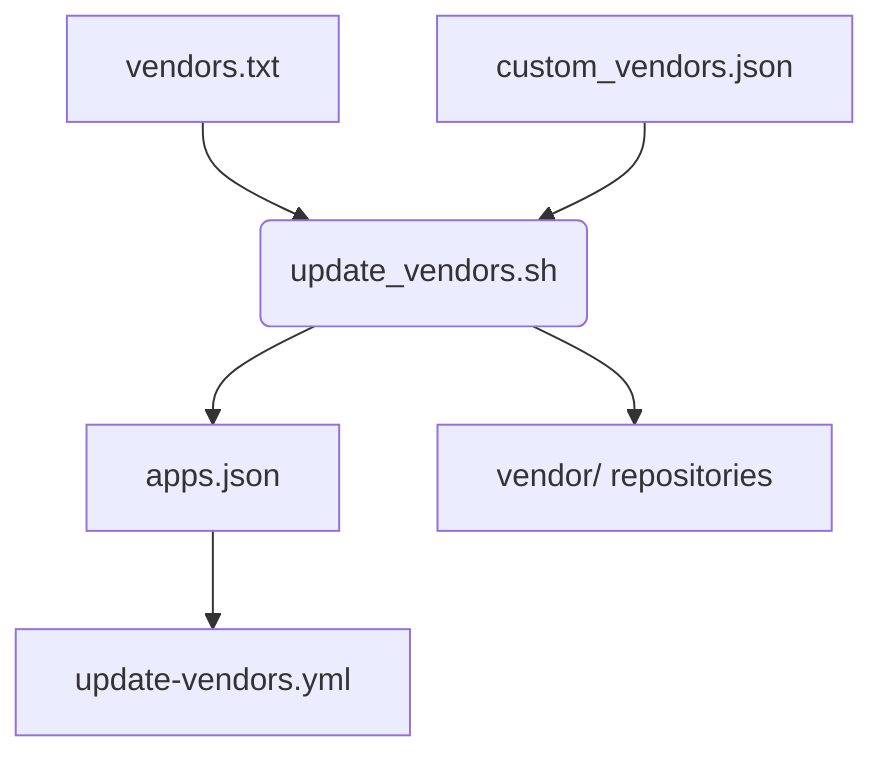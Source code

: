 flowchart TD
    vendors[vendors.txt]
    custom[custom_vendors.json]
    update(update_vendors.sh)
    apps[apps.json]
    submods[vendor/ repositories]
    workflow[update-vendors.yml]
    vendors --> update
    custom --> update
    update --> apps
    update --> submods
    apps --> workflow